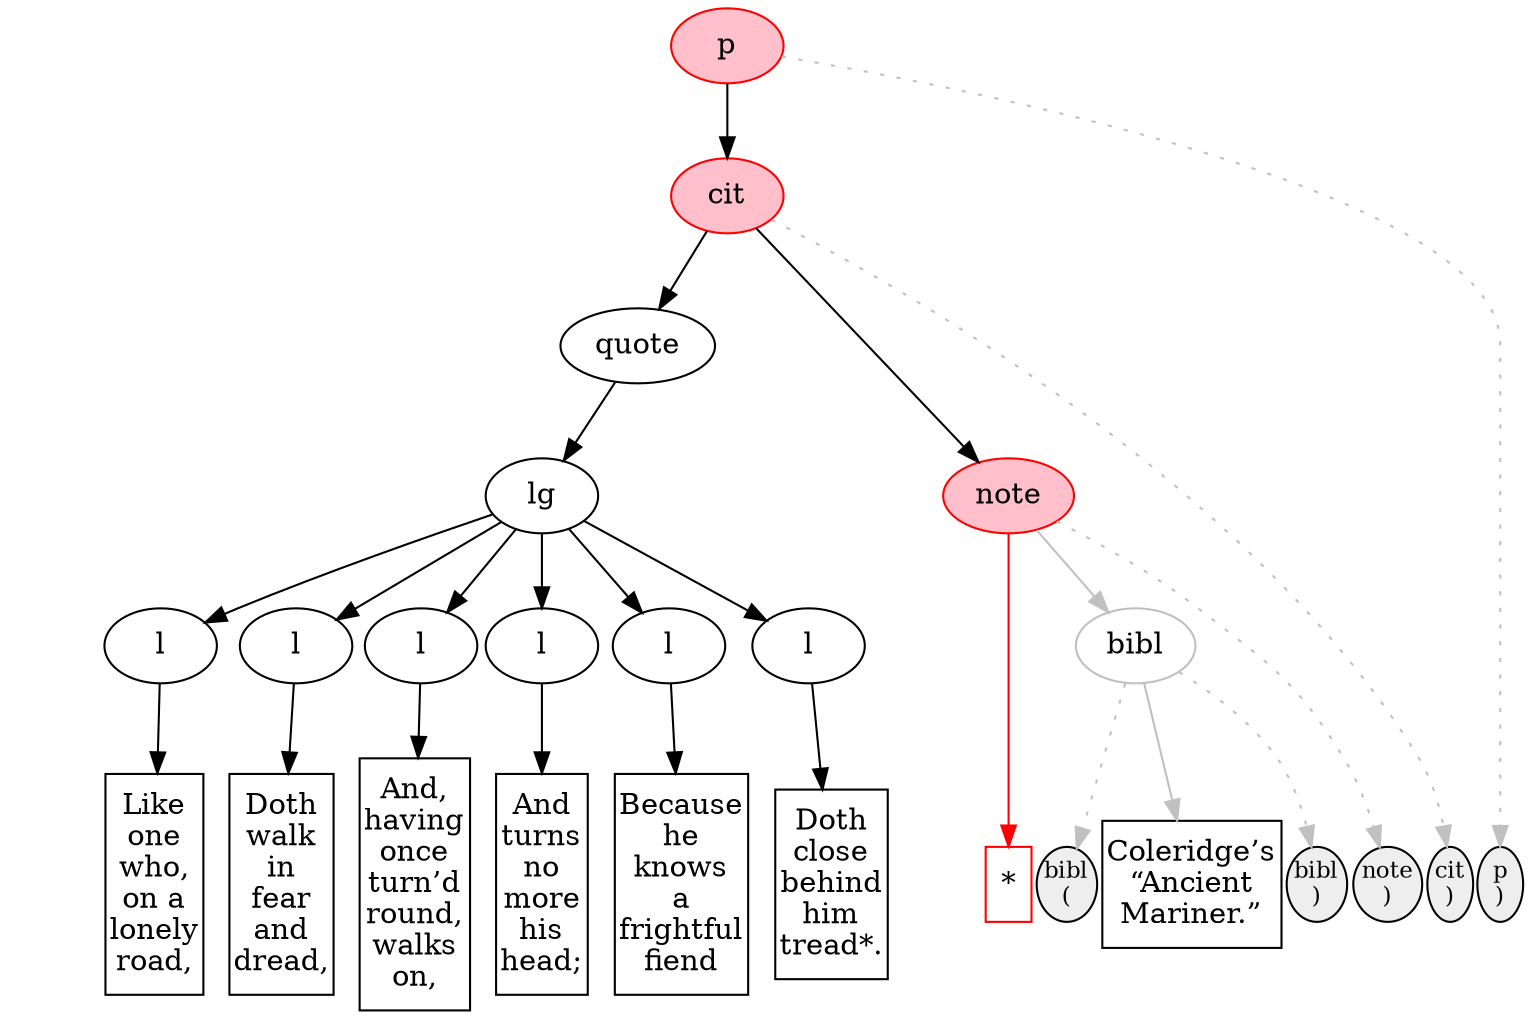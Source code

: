 digraph { 
  graph [nodesep=0.03] ;
  node [ordering=out]; 
  subgraph { 
    rank=same; 
// p_0 is inflight at pre
start_p_0 [label="p\n(", shape=ellipse, margin=0, width=0.03, fontsize=5, color=transparent, style=invis, fillcolor="#EEEEEE"];
end_p_0 [label="p\n)", shape=ellipse, margin=0, width=0.3, fontsize=11, color=black, style=filled, fillcolor="#EEEEEE"];
// pcd1 is past at pre
// cit_0 is inflight at pre
start_cit_0 [label="cit\n(", shape=ellipse, margin=0, width=0.03, fontsize=5, color=transparent, style=invis, fillcolor="#EEEEEE"];
end_cit_0 [label="cit\n)", shape=ellipse, margin=0, width=0.3, fontsize=11, color=black, style=filled, fillcolor="#EEEEEE"];
// pcd2 is past at pre
// quote_0 is past at pre
start_quote_0 [label="quote\n(", shape=ellipse, margin=0, width=0.03, fontsize=5, color=transparent, style=invis, fillcolor="#EEEEEE"];
end_quote_0 [label="quote\n)", shape=ellipse, margin=0, width=0.03, fontsize=5, color=transparent, style=invis, fillcolor="#EEEEEE"];
// pcd3 is past at pre
// lg_0 is past at pre
start_lg_0 [label="lg\n(", shape=ellipse, margin=0, width=0.03, fontsize=5, color=transparent, style=invis, fillcolor="#EEEEEE"];
end_lg_0 [label="lg\n)", shape=ellipse, margin=0, width=0.03, fontsize=5, color=transparent, style=invis, fillcolor="#EEEEEE"];
// pcd4 is past at pre
// l_0 is past at pre
start_l_0 [label="l\n(", shape=ellipse, margin=0, width=0.03, fontsize=5, color=transparent, style=invis, fillcolor="#EEEEEE"];
end_l_0 [label="l\n)", shape=ellipse, margin=0, width=0.03, fontsize=5, color=transparent, style=invis, fillcolor="#EEEEEE"];
// pcd5 is past at pre
pcd5 [shape=box, label="Like\none\nwho,\non a\nlonely\nroad,", color=black, margin="0.03, 0.11", width=0.3];
// pcd6 is past at pre
// l_1 is past at pre
start_l_1 [label="l\n(", shape=ellipse, margin=0, width=0.03, fontsize=5, color=transparent, style=invis, fillcolor="#EEEEEE"];
end_l_1 [label="l\n)", shape=ellipse, margin=0, width=0.03, fontsize=5, color=transparent, style=invis, fillcolor="#EEEEEE"];
// pcd7 is past at pre
pcd7 [shape=box, label="Doth\nwalk\nin\nfear\nand\ndread,", color=black, margin="0.03, 0.11", width=0.3];
// pcd8 is past at pre
// l_2 is past at pre
start_l_2 [label="l\n(", shape=ellipse, margin=0, width=0.03, fontsize=5, color=transparent, style=invis, fillcolor="#EEEEEE"];
end_l_2 [label="l\n)", shape=ellipse, margin=0, width=0.03, fontsize=5, color=transparent, style=invis, fillcolor="#EEEEEE"];
// pcd9 is past at pre
pcd9 [shape=box, label="And,\nhaving\nonce\nturn’d\nround,\nwalks\non,", color=black, margin="0.03, 0.11", width=0.3];
// pcd10 is past at pre
// l_3 is past at pre
start_l_3 [label="l\n(", shape=ellipse, margin=0, width=0.03, fontsize=5, color=transparent, style=invis, fillcolor="#EEEEEE"];
end_l_3 [label="l\n)", shape=ellipse, margin=0, width=0.03, fontsize=5, color=transparent, style=invis, fillcolor="#EEEEEE"];
// pcd11 is past at pre
pcd11 [shape=box, label="And\nturns\nno\nmore\nhis\nhead;", color=black, margin="0.03, 0.11", width=0.3];
// pcd12 is past at pre
// l_4 is past at pre
start_l_4 [label="l\n(", shape=ellipse, margin=0, width=0.03, fontsize=5, color=transparent, style=invis, fillcolor="#EEEEEE"];
end_l_4 [label="l\n)", shape=ellipse, margin=0, width=0.03, fontsize=5, color=transparent, style=invis, fillcolor="#EEEEEE"];
// pcd13 is past at pre
pcd13 [shape=box, label="Because\nhe\nknows\na\nfrightful\nfiend", color=black, margin="0.03, 0.11", width=0.3];
// pcd14 is past at pre
// l_5 is past at pre
start_l_5 [label="l\n(", shape=ellipse, margin=0, width=0.03, fontsize=5, color=transparent, style=invis, fillcolor="#EEEEEE"];
end_l_5 [label="l\n)", shape=ellipse, margin=0, width=0.03, fontsize=5, color=transparent, style=invis, fillcolor="#EEEEEE"];
// pcd15 is past at pre
pcd15 [shape=box, label="Doth\nclose\nbehind\nhim\ntread*.", color=black, margin="0.03, 0.11", width=0.3];
// pcd16 is past at pre
// pcd17 is past at pre
// pcd18 is past at pre
// note_8 is inflight at pre
start_note_8 [label="note\n(", shape=ellipse, margin=0, width=0.03, fontsize=5, color=transparent, style=invis, fillcolor="#EEEEEE"];
end_note_8 [label="note\n)", shape=ellipse, margin=0, width=0.3, fontsize=11, color=black, style=filled, fillcolor="#EEEEEE"];
// pcd19 is current at pre
pcd19 [shape=box, label="*\n", color=red, margin="0.03, 0.11", width=0.3];
// bibl_8 is future at pre
start_bibl_8 [label="bibl\n(", shape=ellipse, margin=0, width=0.3, fontsize=11, color=black, style=filled, fillcolor="#EEEEEE"];
end_bibl_8 [label="bibl\n)", shape=ellipse, margin=0, width=0.3, fontsize=11, color=black, style=filled, fillcolor="#EEEEEE"];
// pcd20 is future at pre
pcd20 [shape=box, label="Coleridge’s\n“Ancient\nMariner.”", color=black, margin="0.03, 0.11", width=0.3];
// pcd21 is future at pre
// pcd22 is future at pre
// pcd23 is future at pre
  } 

p_0 [label=p, color=red, shape=oval, style=filled, fillcolor=pink]; 
cit_0 [label=cit, color=red, shape=oval, style=filled, fillcolor=pink]; 
quote_0 [label=quote, color=black, shape=oval]; 
lg_0 [label=lg, color=black, shape=oval]; 
l_0 [label=l, color=black, shape=oval]; 
l_1 [label=l, color=black, shape=oval]; 
l_2 [label=l, color=black, shape=oval]; 
l_3 [label=l, color=black, shape=oval]; 
l_4 [label=l, color=black, shape=oval]; 
l_5 [label=l, color=black, shape=oval]; 
note_8 [label=note, color=red, shape=oval, style=filled, fillcolor=pink]; 
bibl_8 [label=bibl, color=gray, shape=oval]; 

p_0 -> start_p_0 [color=red, style=invis, arrowhead=none];
p_0 -> cit_0 [color=black, style=solid];
p_0 -> end_p_0 [color=gray, style=dotted];
cit_0 -> start_cit_0 [color=red, style=invis, arrowhead=none];
cit_0 -> quote_0 [color=black, style=solid];
cit_0 -> note_8 [color=black, style=solid];
cit_0 -> end_cit_0 [color=gray, style=dotted];
quote_0 -> start_quote_0 [color=black, style=invis, arrowhead=none];
quote_0 -> lg_0 [color=black, style=solid];
quote_0 -> end_quote_0 [color=black, style=invis, arrowhead=none];
lg_0 -> start_lg_0 [color=black, style=invis, arrowhead=none];
lg_0 -> l_0 [color=black, style=solid];
lg_0 -> l_1 [color=black, style=solid];
lg_0 -> l_2 [color=black, style=solid];
lg_0 -> l_3 [color=black, style=solid];
lg_0 -> l_4 [color=black, style=solid];
lg_0 -> l_5 [color=black, style=solid];
lg_0 -> end_lg_0 [color=black, style=invis, arrowhead=none];
l_0 -> start_l_0 [color=black, style=invis, arrowhead=none];
l_0 -> pcd5 [color=black, style=solid];
l_0 -> end_l_0 [color=black, style=invis, arrowhead=none];
l_1 -> start_l_1 [color=black, style=invis, arrowhead=none];
l_1 -> pcd7 [color=black, style=solid];
l_1 -> end_l_1 [color=black, style=invis, arrowhead=none];
l_2 -> start_l_2 [color=black, style=invis, arrowhead=none];
l_2 -> pcd9 [color=black, style=solid];
l_2 -> end_l_2 [color=black, style=invis, arrowhead=none];
l_3 -> start_l_3 [color=black, style=invis, arrowhead=none];
l_3 -> pcd11 [color=black, style=solid];
l_3 -> end_l_3 [color=black, style=invis, arrowhead=none];
l_4 -> start_l_4 [color=black, style=invis, arrowhead=none];
l_4 -> pcd13 [color=black, style=solid];
l_4 -> end_l_4 [color=black, style=invis, arrowhead=none];
l_5 -> start_l_5 [color=black, style=invis, arrowhead=none];
l_5 -> pcd15 [color=black, style=solid];
l_5 -> end_l_5 [color=black, style=invis, arrowhead=none];
note_8 -> start_note_8 [color=red, style=invis, arrowhead=none];
note_8 -> pcd19 [color=red, style=solid];
note_8 -> bibl_8 [color=gray, style=solid];
note_8 -> end_note_8 [color=gray, style=dotted];
bibl_8 -> start_bibl_8 [color=gray, style=dotted];
bibl_8 -> pcd20 [color=gray, style=solid];
bibl_8 -> end_bibl_8 [color=gray, style=dotted];
}
